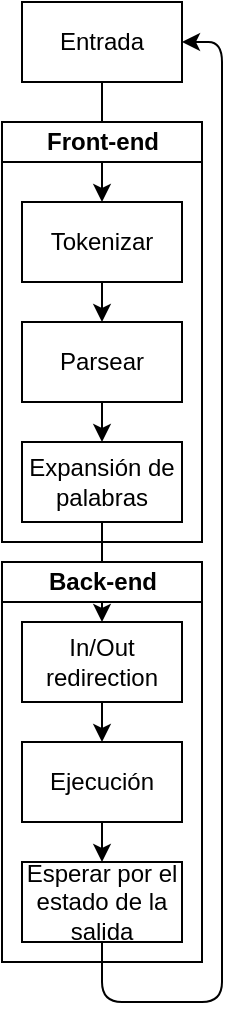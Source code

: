 <mxfile>
    <diagram id="4xbL1m5sOfe6V2TDRFgs" name="Flujo de trabajo">
        <mxGraphModel dx="1052" dy="753" grid="1" gridSize="10" guides="1" tooltips="1" connect="1" arrows="1" fold="1" page="1" pageScale="1" pageWidth="850" pageHeight="1100" math="0" shadow="0">
            <root>
                <mxCell id="0"/>
                <mxCell id="1" parent="0"/>
                <mxCell id="21" value="" style="edgeStyle=none;html=1;" parent="1" source="2" target="22" edge="1">
                    <mxGeometry relative="1" as="geometry">
                        <mxPoint x="400" y="200" as="targetPoint"/>
                        <Array as="points"/>
                    </mxGeometry>
                </mxCell>
                <mxCell id="2" value="Entrada" style="rounded=0;whiteSpace=wrap;html=1;" parent="1" vertex="1">
                    <mxGeometry x="360" y="40" width="80" height="40" as="geometry"/>
                </mxCell>
                <mxCell id="29" value="" style="edgeStyle=none;html=1;fontFamily=Helvetica;fontSize=12;fontColor=default;" parent="1" source="25" target="28" edge="1">
                    <mxGeometry relative="1" as="geometry"/>
                </mxCell>
                <mxCell id="39" value="Front-end" style="swimlane;startSize=20;horizontal=1;containerType=tree;strokeColor=default;fontFamily=Helvetica;fontSize=12;fontColor=default;fillColor=default;html=1;" parent="1" vertex="1">
                    <mxGeometry x="350" y="100" width="100" height="210" as="geometry">
                        <mxRectangle x="280" y="100" width="100" height="30" as="alternateBounds"/>
                    </mxGeometry>
                </mxCell>
                <mxCell id="22" value="Tokenizar" style="whiteSpace=wrap;html=1;" parent="39" vertex="1">
                    <mxGeometry x="10" y="40" width="80" height="40" as="geometry"/>
                </mxCell>
                <mxCell id="23" value="Parsear" style="whiteSpace=wrap;html=1;strokeColor=default;fontFamily=Helvetica;fontSize=12;fontColor=default;fillColor=default;" parent="39" vertex="1">
                    <mxGeometry x="10" y="100" width="80" height="40" as="geometry"/>
                </mxCell>
                <mxCell id="24" style="edgeStyle=none;html=1;fontFamily=Helvetica;fontSize=12;fontColor=default;" parent="39" source="22" target="23" edge="1">
                    <mxGeometry relative="1" as="geometry"/>
                </mxCell>
                <mxCell id="25" value="Expansión de palabras" style="whiteSpace=wrap;html=1;strokeColor=default;fontFamily=Helvetica;fontSize=12;fontColor=default;fillColor=default;" parent="39" vertex="1">
                    <mxGeometry x="10" y="160" width="80" height="40" as="geometry"/>
                </mxCell>
                <mxCell id="26" style="edgeStyle=none;html=1;fontFamily=Helvetica;fontSize=12;fontColor=default;" parent="39" source="23" target="25" edge="1">
                    <mxGeometry relative="1" as="geometry"/>
                </mxCell>
                <mxCell id="43" value="Back-end" style="swimlane;startSize=20;horizontal=1;containerType=tree;strokeColor=default;fontFamily=Helvetica;fontSize=12;fontColor=default;fillColor=default;html=1;" parent="1" vertex="1">
                    <mxGeometry x="350" y="320" width="100" height="200" as="geometry">
                        <mxRectangle x="350" y="320" width="90" height="30" as="alternateBounds"/>
                    </mxGeometry>
                </mxCell>
                <mxCell id="28" value="In/Out redirection" style="whiteSpace=wrap;html=1;" parent="43" vertex="1">
                    <mxGeometry x="10" y="30" width="80" height="40" as="geometry"/>
                </mxCell>
                <mxCell id="30" value="Ejecución" style="whiteSpace=wrap;html=1;" parent="43" vertex="1">
                    <mxGeometry x="10" y="90" width="80" height="40" as="geometry"/>
                </mxCell>
                <mxCell id="31" value="" style="edgeStyle=none;html=1;fontFamily=Helvetica;fontSize=12;fontColor=default;" parent="43" source="28" target="30" edge="1">
                    <mxGeometry relative="1" as="geometry"/>
                </mxCell>
                <mxCell id="32" value="Esperar por el estado de la salida" style="whiteSpace=wrap;html=1;" parent="43" vertex="1">
                    <mxGeometry x="10" y="150" width="80" height="40" as="geometry"/>
                </mxCell>
                <mxCell id="33" value="" style="edgeStyle=none;html=1;fontFamily=Helvetica;fontSize=12;fontColor=default;" parent="43" source="30" target="32" edge="1">
                    <mxGeometry relative="1" as="geometry"/>
                </mxCell>
                <mxCell id="46" style="edgeStyle=none;html=1;fontFamily=Helvetica;fontSize=12;fontColor=default;" parent="1" source="32" target="2" edge="1">
                    <mxGeometry relative="1" as="geometry">
                        <Array as="points">
                            <mxPoint x="400" y="540"/>
                            <mxPoint x="460" y="540"/>
                            <mxPoint x="460" y="60"/>
                        </Array>
                    </mxGeometry>
                </mxCell>
            </root>
        </mxGraphModel>
    </diagram>
    <diagram id="r3S8mhU1NKwMdqCsJDWA" name="Token WF">
        <mxGraphModel dx="602" dy="753" grid="1" gridSize="10" guides="1" tooltips="1" connect="1" arrows="1" fold="1" page="1" pageScale="1" pageWidth="850" pageHeight="1100" math="0" shadow="0">
            <root>
                <mxCell id="0"/>
                <mxCell id="1" parent="0"/>
                <mxCell id="Yq1oY6pZjIOxKvIzGqPB-5" value="" style="edgeStyle=none;html=1;" edge="1" parent="1" source="Yq1oY6pZjIOxKvIzGqPB-1" target="Yq1oY6pZjIOxKvIzGqPB-4">
                    <mxGeometry relative="1" as="geometry"/>
                </mxCell>
                <mxCell id="Yq1oY6pZjIOxKvIzGqPB-1" value="parse_and_execute(&amp;amp;src)" style="rounded=0;whiteSpace=wrap;html=1;" vertex="1" parent="1">
                    <mxGeometry x="280" y="60" width="160" height="60" as="geometry"/>
                </mxCell>
                <mxCell id="Yq1oY6pZjIOxKvIzGqPB-7" value="" style="edgeStyle=none;html=1;" edge="1" parent="1" source="Yq1oY6pZjIOxKvIzGqPB-4" target="Yq1oY6pZjIOxKvIzGqPB-6">
                    <mxGeometry relative="1" as="geometry"/>
                </mxCell>
                <mxCell id="Yq1oY6pZjIOxKvIzGqPB-4" value="skip_white_spaces(src)" style="whiteSpace=wrap;html=1;rounded=0;" vertex="1" parent="1">
                    <mxGeometry x="280" y="160" width="160" height="60" as="geometry"/>
                </mxCell>
                <mxCell id="Yq1oY6pZjIOxKvIzGqPB-9" value="" style="edgeStyle=none;html=1;" edge="1" parent="1" source="Yq1oY6pZjIOxKvIzGqPB-6" target="Yq1oY6pZjIOxKvIzGqPB-8">
                    <mxGeometry relative="1" as="geometry"/>
                </mxCell>
                <mxCell id="Yq1oY6pZjIOxKvIzGqPB-6" value="Token tok=tokenize(src)" style="whiteSpace=wrap;html=1;rounded=0;" vertex="1" parent="1">
                    <mxGeometry x="280" y="270" width="160" height="60" as="geometry"/>
                </mxCell>
                <mxCell id="Yq1oY6pZjIOxKvIzGqPB-8" value="More tokens?" style="rhombus;whiteSpace=wrap;html=1;rounded=0;" vertex="1" parent="1">
                    <mxGeometry x="320" y="400" width="80" height="80" as="geometry"/>
                </mxCell>
            </root>
        </mxGraphModel>
    </diagram>
</mxfile>